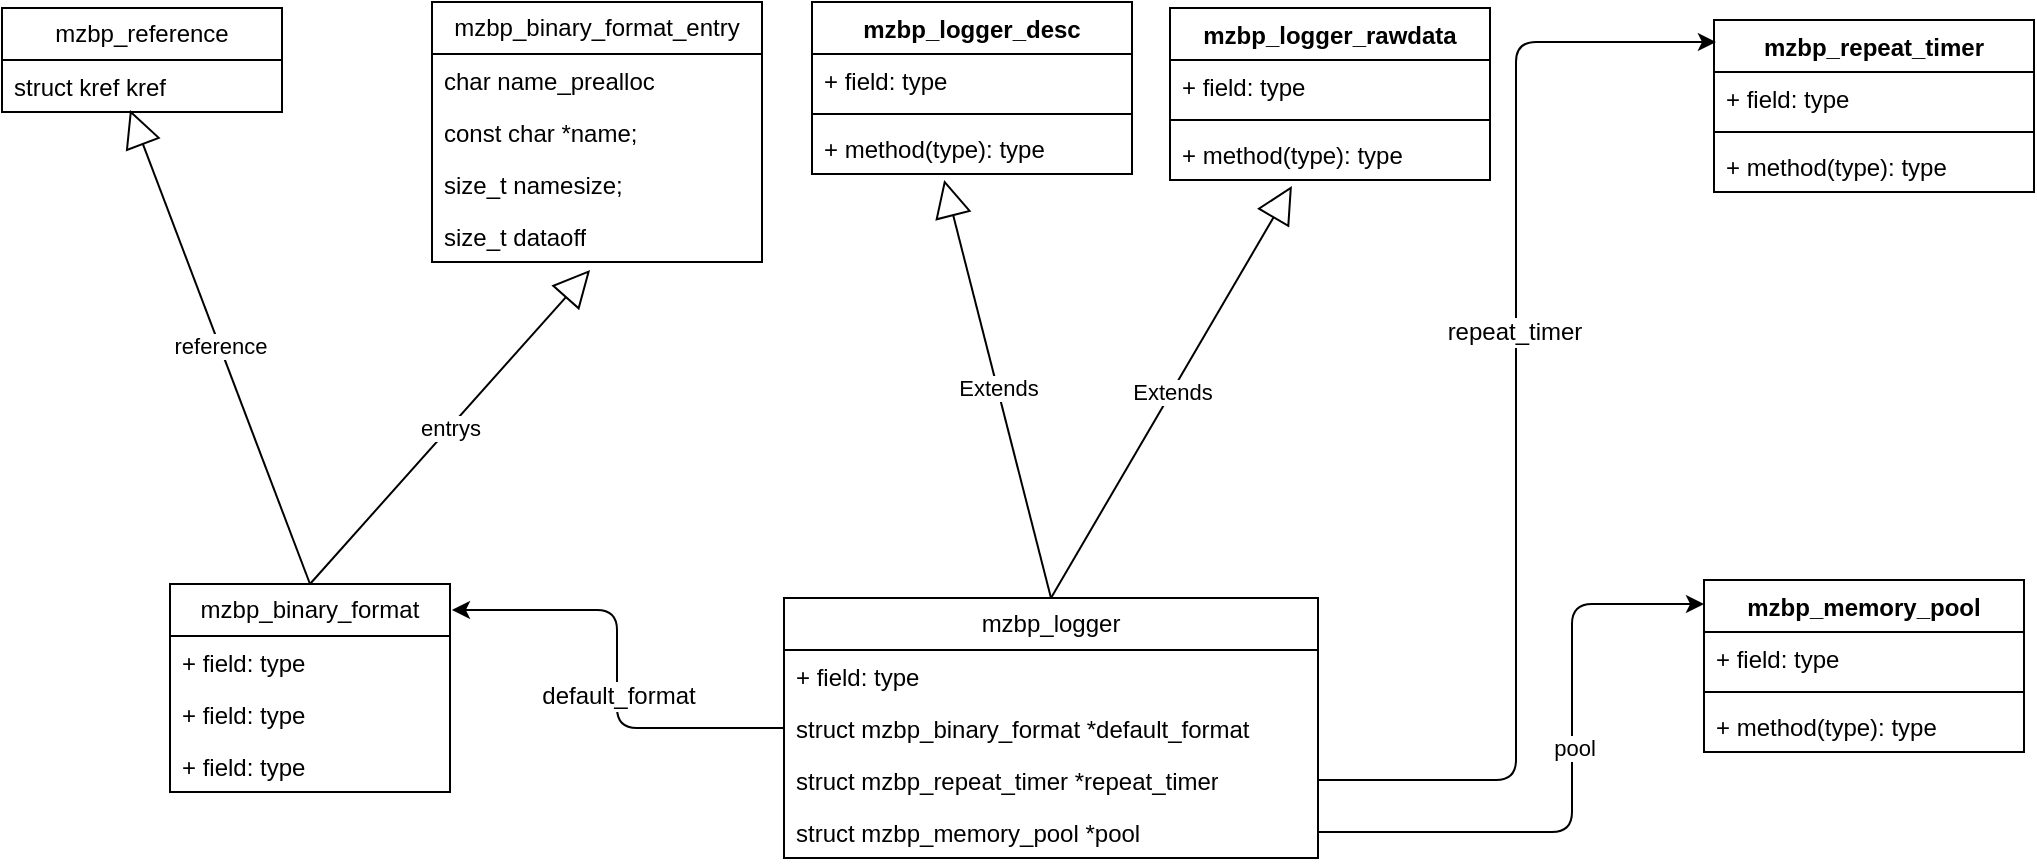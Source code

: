 <mxfile version="24.2.5" type="github">
  <diagram name="第 1 页" id="g3Hd0jUkaO_XOJKfGeiR">
    <mxGraphModel dx="1764" dy="793" grid="0" gridSize="10" guides="1" tooltips="1" connect="1" arrows="1" fold="1" page="0" pageScale="1" pageWidth="827" pageHeight="1169" math="0" shadow="0">
      <root>
        <mxCell id="0" />
        <mxCell id="1" parent="0" />
        <mxCell id="iTceiT4nKeH-VWD7ciHX-1" value="mzbp_reference" style="swimlane;fontStyle=0;childLayout=stackLayout;horizontal=1;startSize=26;fillColor=none;horizontalStack=0;resizeParent=1;resizeParentMax=0;resizeLast=0;collapsible=1;marginBottom=0;whiteSpace=wrap;html=1;" vertex="1" parent="1">
          <mxGeometry x="-222" y="260" width="140" height="52" as="geometry" />
        </mxCell>
        <mxCell id="iTceiT4nKeH-VWD7ciHX-2" value="struct kref kref" style="text;strokeColor=none;fillColor=none;align=left;verticalAlign=top;spacingLeft=4;spacingRight=4;overflow=hidden;rotatable=0;points=[[0,0.5],[1,0.5]];portConstraint=eastwest;whiteSpace=wrap;html=1;" vertex="1" parent="iTceiT4nKeH-VWD7ciHX-1">
          <mxGeometry y="26" width="140" height="26" as="geometry" />
        </mxCell>
        <mxCell id="iTceiT4nKeH-VWD7ciHX-5" value="mzbp_binary_format" style="swimlane;fontStyle=0;childLayout=stackLayout;horizontal=1;startSize=26;fillColor=none;horizontalStack=0;resizeParent=1;resizeParentMax=0;resizeLast=0;collapsible=1;marginBottom=0;whiteSpace=wrap;html=1;" vertex="1" parent="1">
          <mxGeometry x="-138" y="548" width="140" height="104" as="geometry" />
        </mxCell>
        <mxCell id="iTceiT4nKeH-VWD7ciHX-6" value="+ field: type" style="text;strokeColor=none;fillColor=none;align=left;verticalAlign=top;spacingLeft=4;spacingRight=4;overflow=hidden;rotatable=0;points=[[0,0.5],[1,0.5]];portConstraint=eastwest;whiteSpace=wrap;html=1;" vertex="1" parent="iTceiT4nKeH-VWD7ciHX-5">
          <mxGeometry y="26" width="140" height="26" as="geometry" />
        </mxCell>
        <mxCell id="iTceiT4nKeH-VWD7ciHX-7" value="+ field: type" style="text;strokeColor=none;fillColor=none;align=left;verticalAlign=top;spacingLeft=4;spacingRight=4;overflow=hidden;rotatable=0;points=[[0,0.5],[1,0.5]];portConstraint=eastwest;whiteSpace=wrap;html=1;" vertex="1" parent="iTceiT4nKeH-VWD7ciHX-5">
          <mxGeometry y="52" width="140" height="26" as="geometry" />
        </mxCell>
        <mxCell id="iTceiT4nKeH-VWD7ciHX-8" value="+ field: type" style="text;strokeColor=none;fillColor=none;align=left;verticalAlign=top;spacingLeft=4;spacingRight=4;overflow=hidden;rotatable=0;points=[[0,0.5],[1,0.5]];portConstraint=eastwest;whiteSpace=wrap;html=1;" vertex="1" parent="iTceiT4nKeH-VWD7ciHX-5">
          <mxGeometry y="78" width="140" height="26" as="geometry" />
        </mxCell>
        <mxCell id="iTceiT4nKeH-VWD7ciHX-9" value="reference" style="endArrow=block;endSize=16;endFill=0;html=1;rounded=0;exitX=0.5;exitY=0;exitDx=0;exitDy=0;entryX=0.457;entryY=0.962;entryDx=0;entryDy=0;entryPerimeter=0;" edge="1" parent="1" source="iTceiT4nKeH-VWD7ciHX-5" target="iTceiT4nKeH-VWD7ciHX-2">
          <mxGeometry width="160" relative="1" as="geometry">
            <mxPoint x="178" y="400" as="sourcePoint" />
            <mxPoint x="338" y="400" as="targetPoint" />
          </mxGeometry>
        </mxCell>
        <mxCell id="iTceiT4nKeH-VWD7ciHX-10" value="mzbp_binary_format_entry" style="swimlane;fontStyle=0;childLayout=stackLayout;horizontal=1;startSize=26;fillColor=none;horizontalStack=0;resizeParent=1;resizeParentMax=0;resizeLast=0;collapsible=1;marginBottom=0;whiteSpace=wrap;html=1;" vertex="1" parent="1">
          <mxGeometry x="-7" y="257" width="165" height="130" as="geometry" />
        </mxCell>
        <mxCell id="iTceiT4nKeH-VWD7ciHX-11" value="char name_prealloc" style="text;strokeColor=none;fillColor=none;align=left;verticalAlign=top;spacingLeft=4;spacingRight=4;overflow=hidden;rotatable=0;points=[[0,0.5],[1,0.5]];portConstraint=eastwest;whiteSpace=wrap;html=1;" vertex="1" parent="iTceiT4nKeH-VWD7ciHX-10">
          <mxGeometry y="26" width="165" height="26" as="geometry" />
        </mxCell>
        <mxCell id="iTceiT4nKeH-VWD7ciHX-12" value="const char *name;" style="text;strokeColor=none;fillColor=none;align=left;verticalAlign=top;spacingLeft=4;spacingRight=4;overflow=hidden;rotatable=0;points=[[0,0.5],[1,0.5]];portConstraint=eastwest;whiteSpace=wrap;html=1;" vertex="1" parent="iTceiT4nKeH-VWD7ciHX-10">
          <mxGeometry y="52" width="165" height="26" as="geometry" />
        </mxCell>
        <mxCell id="iTceiT4nKeH-VWD7ciHX-13" value="size_t namesize;" style="text;strokeColor=none;fillColor=none;align=left;verticalAlign=top;spacingLeft=4;spacingRight=4;overflow=hidden;rotatable=0;points=[[0,0.5],[1,0.5]];portConstraint=eastwest;whiteSpace=wrap;html=1;" vertex="1" parent="iTceiT4nKeH-VWD7ciHX-10">
          <mxGeometry y="78" width="165" height="26" as="geometry" />
        </mxCell>
        <mxCell id="iTceiT4nKeH-VWD7ciHX-14" value="size_t dataoff" style="text;strokeColor=none;fillColor=none;align=left;verticalAlign=top;spacingLeft=4;spacingRight=4;overflow=hidden;rotatable=0;points=[[0,0.5],[1,0.5]];portConstraint=eastwest;whiteSpace=wrap;html=1;" vertex="1" parent="iTceiT4nKeH-VWD7ciHX-10">
          <mxGeometry y="104" width="165" height="26" as="geometry" />
        </mxCell>
        <mxCell id="iTceiT4nKeH-VWD7ciHX-15" value="entrys" style="endArrow=block;endSize=16;endFill=0;html=1;rounded=0;exitX=0.5;exitY=0;exitDx=0;exitDy=0;entryX=0.479;entryY=1.154;entryDx=0;entryDy=0;entryPerimeter=0;" edge="1" parent="1" source="iTceiT4nKeH-VWD7ciHX-5" target="iTceiT4nKeH-VWD7ciHX-14">
          <mxGeometry width="160" relative="1" as="geometry">
            <mxPoint x="180" y="619" as="sourcePoint" />
            <mxPoint x="340" y="619" as="targetPoint" />
          </mxGeometry>
        </mxCell>
        <mxCell id="iTceiT4nKeH-VWD7ciHX-16" value="mzbp_logger" style="swimlane;fontStyle=0;childLayout=stackLayout;horizontal=1;startSize=26;fillColor=none;horizontalStack=0;resizeParent=1;resizeParentMax=0;resizeLast=0;collapsible=1;marginBottom=0;whiteSpace=wrap;html=1;" vertex="1" parent="1">
          <mxGeometry x="169" y="555" width="267" height="130" as="geometry" />
        </mxCell>
        <mxCell id="iTceiT4nKeH-VWD7ciHX-17" value="+ field: type" style="text;strokeColor=none;fillColor=none;align=left;verticalAlign=top;spacingLeft=4;spacingRight=4;overflow=hidden;rotatable=0;points=[[0,0.5],[1,0.5]];portConstraint=eastwest;whiteSpace=wrap;html=1;" vertex="1" parent="iTceiT4nKeH-VWD7ciHX-16">
          <mxGeometry y="26" width="267" height="26" as="geometry" />
        </mxCell>
        <mxCell id="iTceiT4nKeH-VWD7ciHX-18" value="struct mzbp_binary_format *default_format" style="text;strokeColor=none;fillColor=none;align=left;verticalAlign=top;spacingLeft=4;spacingRight=4;overflow=hidden;rotatable=0;points=[[0,0.5],[1,0.5]];portConstraint=eastwest;whiteSpace=wrap;html=1;" vertex="1" parent="iTceiT4nKeH-VWD7ciHX-16">
          <mxGeometry y="52" width="267" height="26" as="geometry" />
        </mxCell>
        <mxCell id="iTceiT4nKeH-VWD7ciHX-37" value="struct mzbp_repeat_timer *repeat_timer" style="text;strokeColor=none;fillColor=none;align=left;verticalAlign=top;spacingLeft=4;spacingRight=4;overflow=hidden;rotatable=0;points=[[0,0.5],[1,0.5]];portConstraint=eastwest;whiteSpace=wrap;html=1;" vertex="1" parent="iTceiT4nKeH-VWD7ciHX-16">
          <mxGeometry y="78" width="267" height="26" as="geometry" />
        </mxCell>
        <mxCell id="iTceiT4nKeH-VWD7ciHX-19" value="struct mzbp_memory_pool *pool" style="text;strokeColor=none;fillColor=none;align=left;verticalAlign=top;spacingLeft=4;spacingRight=4;overflow=hidden;rotatable=0;points=[[0,0.5],[1,0.5]];portConstraint=eastwest;whiteSpace=wrap;html=1;" vertex="1" parent="iTceiT4nKeH-VWD7ciHX-16">
          <mxGeometry y="104" width="267" height="26" as="geometry" />
        </mxCell>
        <mxCell id="iTceiT4nKeH-VWD7ciHX-20" value="mzbp_logger_desc" style="swimlane;fontStyle=1;align=center;verticalAlign=top;childLayout=stackLayout;horizontal=1;startSize=26;horizontalStack=0;resizeParent=1;resizeParentMax=0;resizeLast=0;collapsible=1;marginBottom=0;whiteSpace=wrap;html=1;" vertex="1" parent="1">
          <mxGeometry x="183" y="257" width="160" height="86" as="geometry" />
        </mxCell>
        <mxCell id="iTceiT4nKeH-VWD7ciHX-21" value="+ field: type" style="text;strokeColor=none;fillColor=none;align=left;verticalAlign=top;spacingLeft=4;spacingRight=4;overflow=hidden;rotatable=0;points=[[0,0.5],[1,0.5]];portConstraint=eastwest;whiteSpace=wrap;html=1;" vertex="1" parent="iTceiT4nKeH-VWD7ciHX-20">
          <mxGeometry y="26" width="160" height="26" as="geometry" />
        </mxCell>
        <mxCell id="iTceiT4nKeH-VWD7ciHX-22" value="" style="line;strokeWidth=1;fillColor=none;align=left;verticalAlign=middle;spacingTop=-1;spacingLeft=3;spacingRight=3;rotatable=0;labelPosition=right;points=[];portConstraint=eastwest;strokeColor=inherit;" vertex="1" parent="iTceiT4nKeH-VWD7ciHX-20">
          <mxGeometry y="52" width="160" height="8" as="geometry" />
        </mxCell>
        <mxCell id="iTceiT4nKeH-VWD7ciHX-23" value="+ method(type): type" style="text;strokeColor=none;fillColor=none;align=left;verticalAlign=top;spacingLeft=4;spacingRight=4;overflow=hidden;rotatable=0;points=[[0,0.5],[1,0.5]];portConstraint=eastwest;whiteSpace=wrap;html=1;" vertex="1" parent="iTceiT4nKeH-VWD7ciHX-20">
          <mxGeometry y="60" width="160" height="26" as="geometry" />
        </mxCell>
        <mxCell id="iTceiT4nKeH-VWD7ciHX-24" style="edgeStyle=orthogonalEdgeStyle;rounded=1;orthogonalLoop=1;jettySize=auto;html=1;entryX=1.007;entryY=0.125;entryDx=0;entryDy=0;entryPerimeter=0;curved=0;" edge="1" parent="1" source="iTceiT4nKeH-VWD7ciHX-18" target="iTceiT4nKeH-VWD7ciHX-5">
          <mxGeometry relative="1" as="geometry" />
        </mxCell>
        <mxCell id="iTceiT4nKeH-VWD7ciHX-25" value="&lt;span style=&quot;font-size: 12px; text-align: left; text-wrap: wrap;&quot;&gt;default_format&lt;/span&gt;" style="edgeLabel;html=1;align=center;verticalAlign=middle;resizable=0;points=[];" vertex="1" connectable="0" parent="iTceiT4nKeH-VWD7ciHX-24">
          <mxGeometry x="-0.109" relative="1" as="geometry">
            <mxPoint as="offset" />
          </mxGeometry>
        </mxCell>
        <mxCell id="iTceiT4nKeH-VWD7ciHX-26" value="Extends" style="endArrow=block;endSize=16;endFill=0;html=1;rounded=0;exitX=0.5;exitY=0;exitDx=0;exitDy=0;entryX=0.413;entryY=1.115;entryDx=0;entryDy=0;entryPerimeter=0;" edge="1" parent="1" source="iTceiT4nKeH-VWD7ciHX-16" target="iTceiT4nKeH-VWD7ciHX-23">
          <mxGeometry width="160" relative="1" as="geometry">
            <mxPoint x="567" y="754" as="sourcePoint" />
            <mxPoint x="727" y="754" as="targetPoint" />
          </mxGeometry>
        </mxCell>
        <mxCell id="iTceiT4nKeH-VWD7ciHX-27" value="mzbp_repeat_timer" style="swimlane;fontStyle=1;align=center;verticalAlign=top;childLayout=stackLayout;horizontal=1;startSize=26;horizontalStack=0;resizeParent=1;resizeParentMax=0;resizeLast=0;collapsible=1;marginBottom=0;whiteSpace=wrap;html=1;" vertex="1" parent="1">
          <mxGeometry x="634" y="266" width="160" height="86" as="geometry" />
        </mxCell>
        <mxCell id="iTceiT4nKeH-VWD7ciHX-28" value="+ field: type" style="text;strokeColor=none;fillColor=none;align=left;verticalAlign=top;spacingLeft=4;spacingRight=4;overflow=hidden;rotatable=0;points=[[0,0.5],[1,0.5]];portConstraint=eastwest;whiteSpace=wrap;html=1;" vertex="1" parent="iTceiT4nKeH-VWD7ciHX-27">
          <mxGeometry y="26" width="160" height="26" as="geometry" />
        </mxCell>
        <mxCell id="iTceiT4nKeH-VWD7ciHX-29" value="" style="line;strokeWidth=1;fillColor=none;align=left;verticalAlign=middle;spacingTop=-1;spacingLeft=3;spacingRight=3;rotatable=0;labelPosition=right;points=[];portConstraint=eastwest;strokeColor=inherit;" vertex="1" parent="iTceiT4nKeH-VWD7ciHX-27">
          <mxGeometry y="52" width="160" height="8" as="geometry" />
        </mxCell>
        <mxCell id="iTceiT4nKeH-VWD7ciHX-30" value="+ method(type): type" style="text;strokeColor=none;fillColor=none;align=left;verticalAlign=top;spacingLeft=4;spacingRight=4;overflow=hidden;rotatable=0;points=[[0,0.5],[1,0.5]];portConstraint=eastwest;whiteSpace=wrap;html=1;" vertex="1" parent="iTceiT4nKeH-VWD7ciHX-27">
          <mxGeometry y="60" width="160" height="26" as="geometry" />
        </mxCell>
        <mxCell id="iTceiT4nKeH-VWD7ciHX-31" style="edgeStyle=orthogonalEdgeStyle;rounded=1;orthogonalLoop=1;jettySize=auto;html=1;entryX=0.006;entryY=0.128;entryDx=0;entryDy=0;entryPerimeter=0;curved=0;exitX=1;exitY=0.5;exitDx=0;exitDy=0;" edge="1" parent="1" source="iTceiT4nKeH-VWD7ciHX-37" target="iTceiT4nKeH-VWD7ciHX-27">
          <mxGeometry relative="1" as="geometry" />
        </mxCell>
        <mxCell id="iTceiT4nKeH-VWD7ciHX-32" value="&lt;span style=&quot;font-size: 12px; text-align: left; text-wrap: wrap;&quot;&gt;repeat_timer&lt;/span&gt;" style="edgeLabel;html=1;align=center;verticalAlign=middle;resizable=0;points=[];" vertex="1" connectable="0" parent="iTceiT4nKeH-VWD7ciHX-31">
          <mxGeometry x="0.137" y="1" relative="1" as="geometry">
            <mxPoint as="offset" />
          </mxGeometry>
        </mxCell>
        <mxCell id="iTceiT4nKeH-VWD7ciHX-33" value="mzbp_memory_pool" style="swimlane;fontStyle=1;align=center;verticalAlign=top;childLayout=stackLayout;horizontal=1;startSize=26;horizontalStack=0;resizeParent=1;resizeParentMax=0;resizeLast=0;collapsible=1;marginBottom=0;whiteSpace=wrap;html=1;" vertex="1" parent="1">
          <mxGeometry x="629" y="546" width="160" height="86" as="geometry" />
        </mxCell>
        <mxCell id="iTceiT4nKeH-VWD7ciHX-34" value="+ field: type" style="text;strokeColor=none;fillColor=none;align=left;verticalAlign=top;spacingLeft=4;spacingRight=4;overflow=hidden;rotatable=0;points=[[0,0.5],[1,0.5]];portConstraint=eastwest;whiteSpace=wrap;html=1;" vertex="1" parent="iTceiT4nKeH-VWD7ciHX-33">
          <mxGeometry y="26" width="160" height="26" as="geometry" />
        </mxCell>
        <mxCell id="iTceiT4nKeH-VWD7ciHX-35" value="" style="line;strokeWidth=1;fillColor=none;align=left;verticalAlign=middle;spacingTop=-1;spacingLeft=3;spacingRight=3;rotatable=0;labelPosition=right;points=[];portConstraint=eastwest;strokeColor=inherit;" vertex="1" parent="iTceiT4nKeH-VWD7ciHX-33">
          <mxGeometry y="52" width="160" height="8" as="geometry" />
        </mxCell>
        <mxCell id="iTceiT4nKeH-VWD7ciHX-36" value="+ method(type): type" style="text;strokeColor=none;fillColor=none;align=left;verticalAlign=top;spacingLeft=4;spacingRight=4;overflow=hidden;rotatable=0;points=[[0,0.5],[1,0.5]];portConstraint=eastwest;whiteSpace=wrap;html=1;" vertex="1" parent="iTceiT4nKeH-VWD7ciHX-33">
          <mxGeometry y="60" width="160" height="26" as="geometry" />
        </mxCell>
        <mxCell id="iTceiT4nKeH-VWD7ciHX-38" style="edgeStyle=orthogonalEdgeStyle;rounded=1;orthogonalLoop=1;jettySize=auto;html=1;entryX=0;entryY=0.14;entryDx=0;entryDy=0;entryPerimeter=0;curved=0;" edge="1" parent="1" source="iTceiT4nKeH-VWD7ciHX-19" target="iTceiT4nKeH-VWD7ciHX-33">
          <mxGeometry relative="1" as="geometry">
            <Array as="points">
              <mxPoint x="563" y="672" />
              <mxPoint x="563" y="558" />
            </Array>
          </mxGeometry>
        </mxCell>
        <mxCell id="iTceiT4nKeH-VWD7ciHX-39" value="pool" style="edgeLabel;html=1;align=center;verticalAlign=middle;resizable=0;points=[];" vertex="1" connectable="0" parent="iTceiT4nKeH-VWD7ciHX-38">
          <mxGeometry x="0.1" y="-1" relative="1" as="geometry">
            <mxPoint as="offset" />
          </mxGeometry>
        </mxCell>
        <mxCell id="iTceiT4nKeH-VWD7ciHX-40" value="mzbp_logger_rawdata" style="swimlane;fontStyle=1;align=center;verticalAlign=top;childLayout=stackLayout;horizontal=1;startSize=26;horizontalStack=0;resizeParent=1;resizeParentMax=0;resizeLast=0;collapsible=1;marginBottom=0;whiteSpace=wrap;html=1;" vertex="1" parent="1">
          <mxGeometry x="362" y="260" width="160" height="86" as="geometry" />
        </mxCell>
        <mxCell id="iTceiT4nKeH-VWD7ciHX-41" value="+ field: type" style="text;strokeColor=none;fillColor=none;align=left;verticalAlign=top;spacingLeft=4;spacingRight=4;overflow=hidden;rotatable=0;points=[[0,0.5],[1,0.5]];portConstraint=eastwest;whiteSpace=wrap;html=1;" vertex="1" parent="iTceiT4nKeH-VWD7ciHX-40">
          <mxGeometry y="26" width="160" height="26" as="geometry" />
        </mxCell>
        <mxCell id="iTceiT4nKeH-VWD7ciHX-42" value="" style="line;strokeWidth=1;fillColor=none;align=left;verticalAlign=middle;spacingTop=-1;spacingLeft=3;spacingRight=3;rotatable=0;labelPosition=right;points=[];portConstraint=eastwest;strokeColor=inherit;" vertex="1" parent="iTceiT4nKeH-VWD7ciHX-40">
          <mxGeometry y="52" width="160" height="8" as="geometry" />
        </mxCell>
        <mxCell id="iTceiT4nKeH-VWD7ciHX-43" value="+ method(type): type" style="text;strokeColor=none;fillColor=none;align=left;verticalAlign=top;spacingLeft=4;spacingRight=4;overflow=hidden;rotatable=0;points=[[0,0.5],[1,0.5]];portConstraint=eastwest;whiteSpace=wrap;html=1;" vertex="1" parent="iTceiT4nKeH-VWD7ciHX-40">
          <mxGeometry y="60" width="160" height="26" as="geometry" />
        </mxCell>
        <mxCell id="iTceiT4nKeH-VWD7ciHX-44" value="Extends" style="endArrow=block;endSize=16;endFill=0;html=1;rounded=0;exitX=0.5;exitY=0;exitDx=0;exitDy=0;entryX=0.381;entryY=1.115;entryDx=0;entryDy=0;entryPerimeter=0;" edge="1" parent="1" source="iTceiT4nKeH-VWD7ciHX-16" target="iTceiT4nKeH-VWD7ciHX-43">
          <mxGeometry width="160" relative="1" as="geometry">
            <mxPoint x="595" y="750" as="sourcePoint" />
            <mxPoint x="755" y="750" as="targetPoint" />
          </mxGeometry>
        </mxCell>
      </root>
    </mxGraphModel>
  </diagram>
</mxfile>
